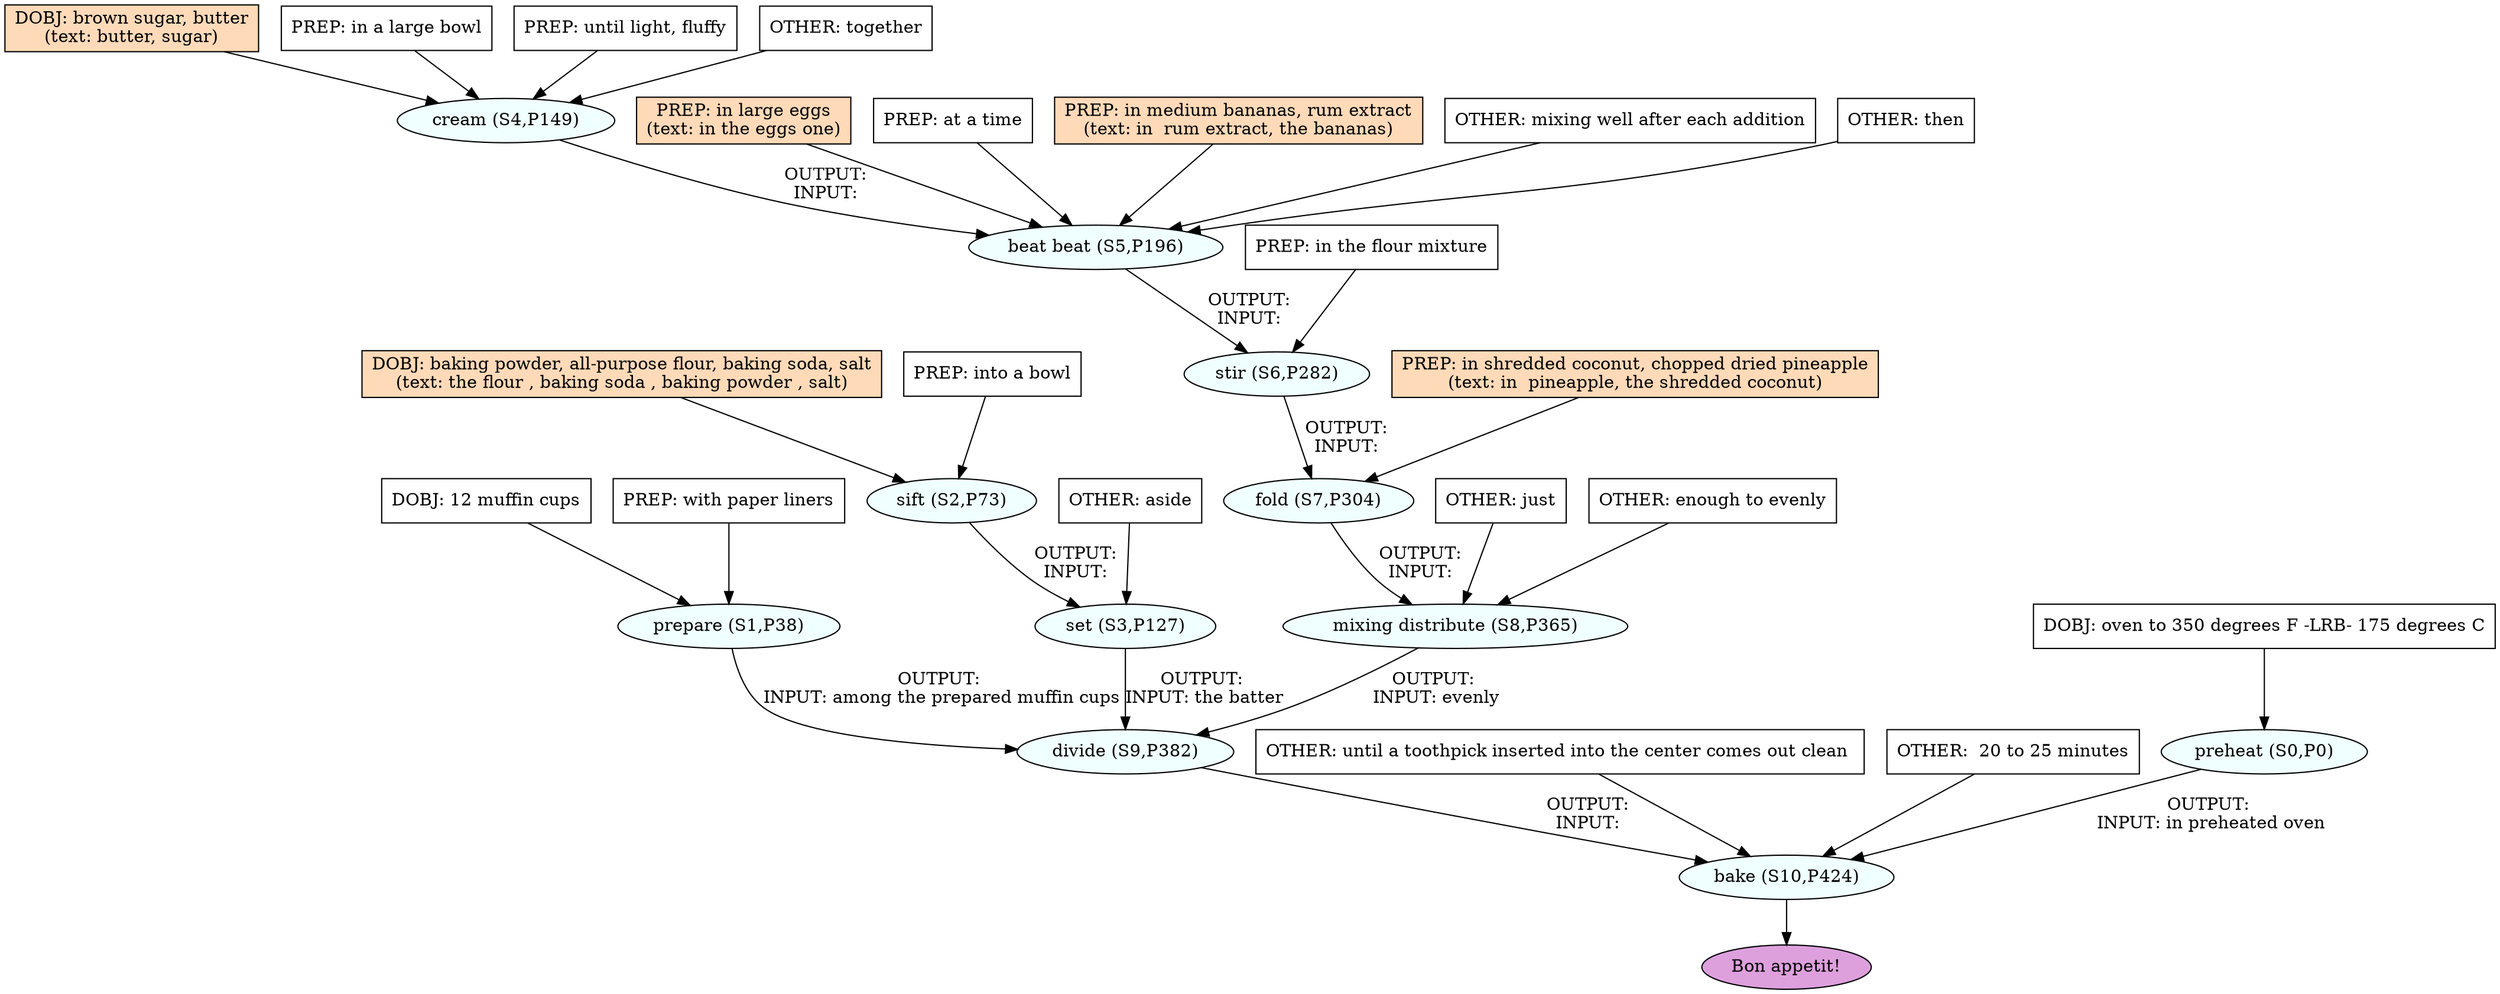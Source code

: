 digraph recipe {
E0[label="preheat (S0,P0)", shape=oval, style=filled, fillcolor=azure]
E1[label="prepare (S1,P38)", shape=oval, style=filled, fillcolor=azure]
E2[label="sift (S2,P73)", shape=oval, style=filled, fillcolor=azure]
E3[label="set (S3,P127)", shape=oval, style=filled, fillcolor=azure]
E4[label="cream (S4,P149)", shape=oval, style=filled, fillcolor=azure]
E5[label="beat beat (S5,P196)", shape=oval, style=filled, fillcolor=azure]
E6[label="stir (S6,P282)", shape=oval, style=filled, fillcolor=azure]
E7[label="fold (S7,P304)", shape=oval, style=filled, fillcolor=azure]
E8[label="mixing distribute (S8,P365)", shape=oval, style=filled, fillcolor=azure]
E9[label="divide (S9,P382)", shape=oval, style=filled, fillcolor=azure]
E10[label="bake (S10,P424)", shape=oval, style=filled, fillcolor=azure]
D0[label="DOBJ: oven to 350 degrees F -LRB- 175 degrees C", shape=box, style=filled, fillcolor=white]
D0 -> E0
D4[label="DOBJ: brown sugar, butter
(text: butter, sugar)", shape=box, style=filled, fillcolor=peachpuff]
D4 -> E4
P4_0[label="PREP: in a large bowl", shape=box, style=filled, fillcolor=white]
P4_0 -> E4
P4_1[label="PREP: until light, fluffy", shape=box, style=filled, fillcolor=white]
P4_1 -> E4
O4_0[label="OTHER: together", shape=box, style=filled, fillcolor=white]
O4_0 -> E4
D2[label="DOBJ: baking powder, all-purpose flour, baking soda, salt
(text: the flour , baking soda , baking powder , salt)", shape=box, style=filled, fillcolor=peachpuff]
D2 -> E2
P2_0[label="PREP: into a bowl", shape=box, style=filled, fillcolor=white]
P2_0 -> E2
D1[label="DOBJ: 12 muffin cups", shape=box, style=filled, fillcolor=white]
D1 -> E1
P1_0[label="PREP: with paper liners", shape=box, style=filled, fillcolor=white]
P1_0 -> E1
E2 -> E3 [label="OUTPUT: 
INPUT: "]
O3_0_0[label="OTHER: aside", shape=box, style=filled, fillcolor=white]
O3_0_0 -> E3
E4 -> E5 [label="OUTPUT: 
INPUT: "]
P5_0_ing[label="PREP: in large eggs
(text: in the eggs one)", shape=box, style=filled, fillcolor=peachpuff]
P5_0_ing -> E5
P5_1_0[label="PREP: at a time", shape=box, style=filled, fillcolor=white]
P5_1_0 -> E5
P5_2_ing[label="PREP: in medium bananas, rum extract
(text: in  rum extract, the bananas)", shape=box, style=filled, fillcolor=peachpuff]
P5_2_ing -> E5
O5_0_0[label="OTHER: mixing well after each addition", shape=box, style=filled, fillcolor=white]
O5_0_0 -> E5
O5_1_0[label="OTHER: then", shape=box, style=filled, fillcolor=white]
O5_1_0 -> E5
E5 -> E6 [label="OUTPUT: 
INPUT: "]
P6_0_0[label="PREP: in the flour mixture", shape=box, style=filled, fillcolor=white]
P6_0_0 -> E6
E6 -> E7 [label="OUTPUT: 
INPUT: "]
P7_0_ing[label="PREP: in shredded coconut, chopped dried pineapple
(text: in  pineapple, the shredded coconut)", shape=box, style=filled, fillcolor=peachpuff]
P7_0_ing -> E7
E7 -> E8 [label="OUTPUT: 
INPUT: "]
O8_0_0[label="OTHER: just", shape=box, style=filled, fillcolor=white]
O8_0_0 -> E8
O8_1_0[label="OTHER: enough to evenly", shape=box, style=filled, fillcolor=white]
O8_1_0 -> E8
E3 -> E9 [label="OUTPUT: 
INPUT: the batter"]
E1 -> E9 [label="OUTPUT: 
INPUT: among the prepared muffin cups"]
E8 -> E9 [label="OUTPUT: 
INPUT: evenly"]
E9 -> E10 [label="OUTPUT: 
INPUT: "]
E0 -> E10 [label="OUTPUT: 
INPUT: in preheated oven"]
O10_0_0[label="OTHER: until a toothpick inserted into the center comes out clean ", shape=box, style=filled, fillcolor=white]
O10_0_0 -> E10
O10_0_1[label="OTHER:  20 to 25 minutes", shape=box, style=filled, fillcolor=white]
O10_0_1 -> E10
EOR[label="Bon appetit!", shape=oval, style=filled, fillcolor=plum]
E10 -> EOR
}
